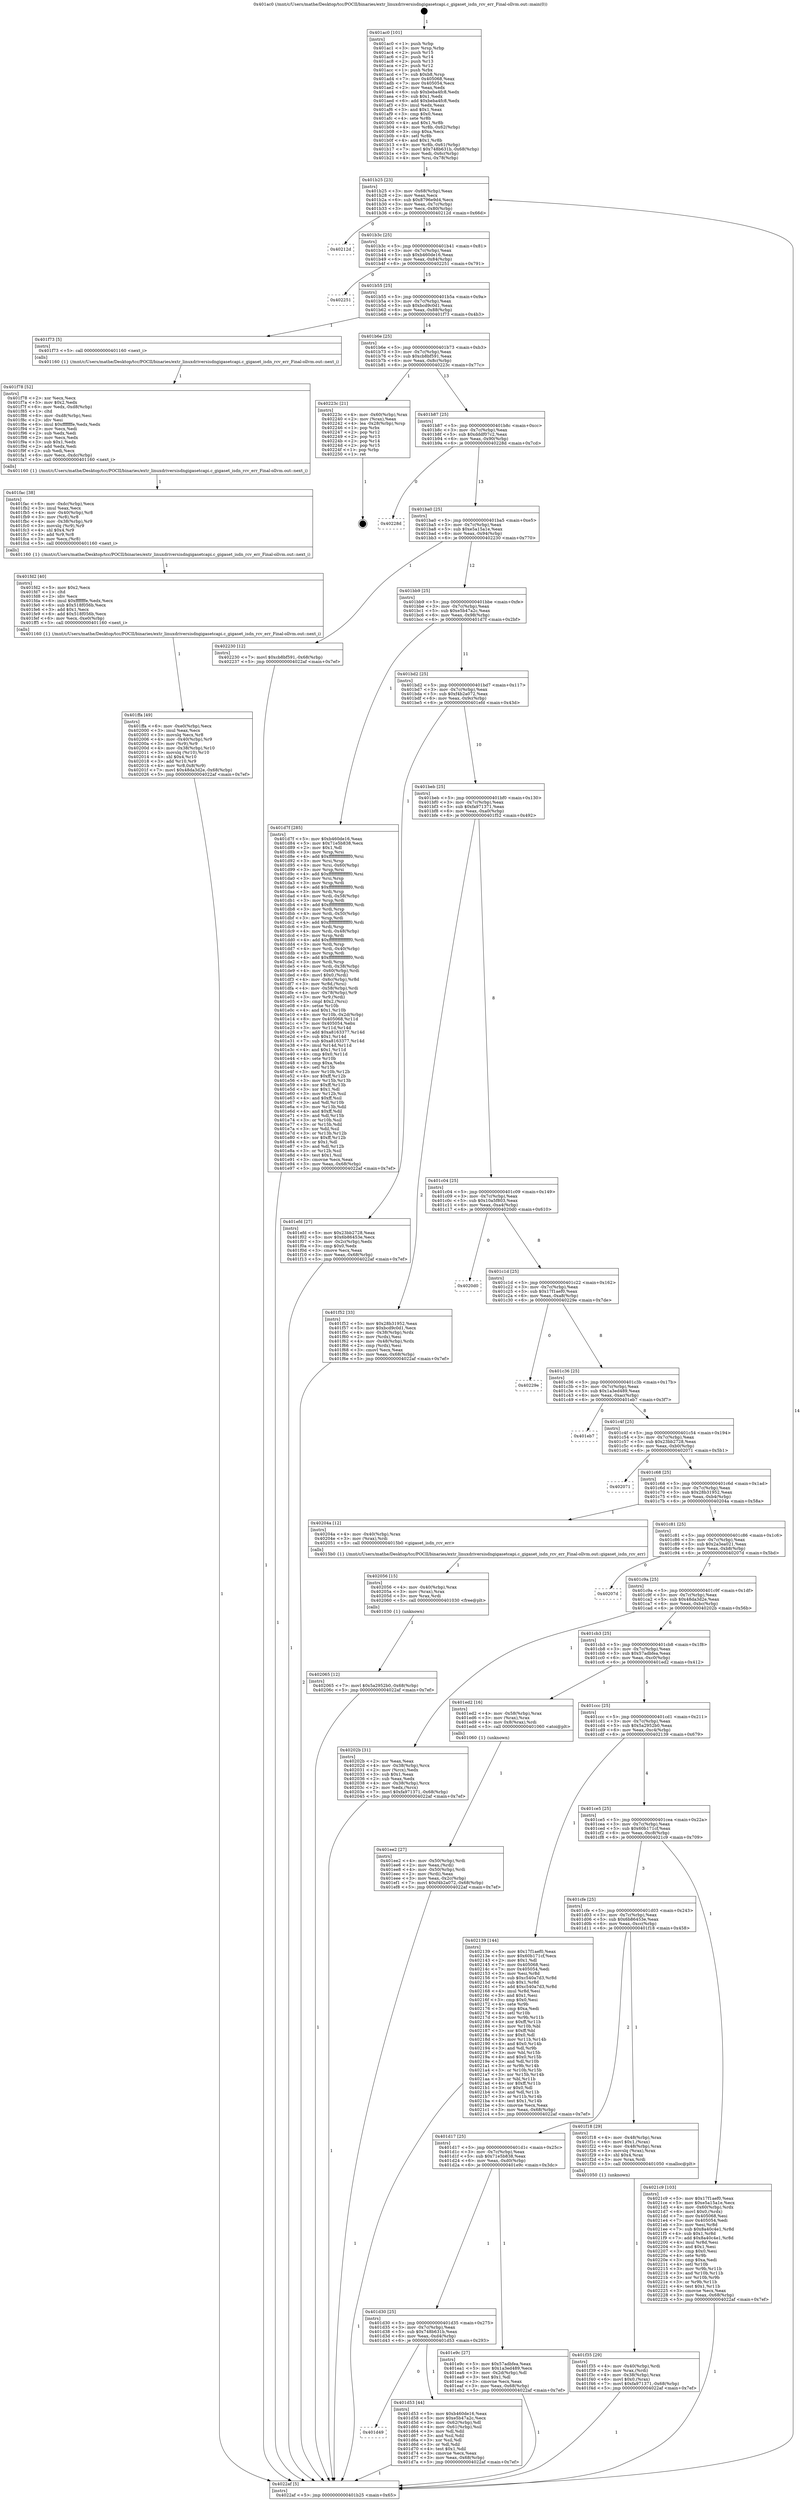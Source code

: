 digraph "0x401ac0" {
  label = "0x401ac0 (/mnt/c/Users/mathe/Desktop/tcc/POCII/binaries/extr_linuxdriversisdngigasetcapi.c_gigaset_isdn_rcv_err_Final-ollvm.out::main(0))"
  labelloc = "t"
  node[shape=record]

  Entry [label="",width=0.3,height=0.3,shape=circle,fillcolor=black,style=filled]
  "0x401b25" [label="{
     0x401b25 [23]\l
     | [instrs]\l
     &nbsp;&nbsp;0x401b25 \<+3\>: mov -0x68(%rbp),%eax\l
     &nbsp;&nbsp;0x401b28 \<+2\>: mov %eax,%ecx\l
     &nbsp;&nbsp;0x401b2a \<+6\>: sub $0x8796e9d4,%ecx\l
     &nbsp;&nbsp;0x401b30 \<+3\>: mov %eax,-0x7c(%rbp)\l
     &nbsp;&nbsp;0x401b33 \<+3\>: mov %ecx,-0x80(%rbp)\l
     &nbsp;&nbsp;0x401b36 \<+6\>: je 000000000040212d \<main+0x66d\>\l
  }"]
  "0x40212d" [label="{
     0x40212d\l
  }", style=dashed]
  "0x401b3c" [label="{
     0x401b3c [25]\l
     | [instrs]\l
     &nbsp;&nbsp;0x401b3c \<+5\>: jmp 0000000000401b41 \<main+0x81\>\l
     &nbsp;&nbsp;0x401b41 \<+3\>: mov -0x7c(%rbp),%eax\l
     &nbsp;&nbsp;0x401b44 \<+5\>: sub $0xb460de16,%eax\l
     &nbsp;&nbsp;0x401b49 \<+6\>: mov %eax,-0x84(%rbp)\l
     &nbsp;&nbsp;0x401b4f \<+6\>: je 0000000000402251 \<main+0x791\>\l
  }"]
  Exit [label="",width=0.3,height=0.3,shape=circle,fillcolor=black,style=filled,peripheries=2]
  "0x402251" [label="{
     0x402251\l
  }", style=dashed]
  "0x401b55" [label="{
     0x401b55 [25]\l
     | [instrs]\l
     &nbsp;&nbsp;0x401b55 \<+5\>: jmp 0000000000401b5a \<main+0x9a\>\l
     &nbsp;&nbsp;0x401b5a \<+3\>: mov -0x7c(%rbp),%eax\l
     &nbsp;&nbsp;0x401b5d \<+5\>: sub $0xbcd9c0d1,%eax\l
     &nbsp;&nbsp;0x401b62 \<+6\>: mov %eax,-0x88(%rbp)\l
     &nbsp;&nbsp;0x401b68 \<+6\>: je 0000000000401f73 \<main+0x4b3\>\l
  }"]
  "0x402065" [label="{
     0x402065 [12]\l
     | [instrs]\l
     &nbsp;&nbsp;0x402065 \<+7\>: movl $0x5a2952b0,-0x68(%rbp)\l
     &nbsp;&nbsp;0x40206c \<+5\>: jmp 00000000004022af \<main+0x7ef\>\l
  }"]
  "0x401f73" [label="{
     0x401f73 [5]\l
     | [instrs]\l
     &nbsp;&nbsp;0x401f73 \<+5\>: call 0000000000401160 \<next_i\>\l
     | [calls]\l
     &nbsp;&nbsp;0x401160 \{1\} (/mnt/c/Users/mathe/Desktop/tcc/POCII/binaries/extr_linuxdriversisdngigasetcapi.c_gigaset_isdn_rcv_err_Final-ollvm.out::next_i)\l
  }"]
  "0x401b6e" [label="{
     0x401b6e [25]\l
     | [instrs]\l
     &nbsp;&nbsp;0x401b6e \<+5\>: jmp 0000000000401b73 \<main+0xb3\>\l
     &nbsp;&nbsp;0x401b73 \<+3\>: mov -0x7c(%rbp),%eax\l
     &nbsp;&nbsp;0x401b76 \<+5\>: sub $0xcb8bf591,%eax\l
     &nbsp;&nbsp;0x401b7b \<+6\>: mov %eax,-0x8c(%rbp)\l
     &nbsp;&nbsp;0x401b81 \<+6\>: je 000000000040223c \<main+0x77c\>\l
  }"]
  "0x402056" [label="{
     0x402056 [15]\l
     | [instrs]\l
     &nbsp;&nbsp;0x402056 \<+4\>: mov -0x40(%rbp),%rax\l
     &nbsp;&nbsp;0x40205a \<+3\>: mov (%rax),%rax\l
     &nbsp;&nbsp;0x40205d \<+3\>: mov %rax,%rdi\l
     &nbsp;&nbsp;0x402060 \<+5\>: call 0000000000401030 \<free@plt\>\l
     | [calls]\l
     &nbsp;&nbsp;0x401030 \{1\} (unknown)\l
  }"]
  "0x40223c" [label="{
     0x40223c [21]\l
     | [instrs]\l
     &nbsp;&nbsp;0x40223c \<+4\>: mov -0x60(%rbp),%rax\l
     &nbsp;&nbsp;0x402240 \<+2\>: mov (%rax),%eax\l
     &nbsp;&nbsp;0x402242 \<+4\>: lea -0x28(%rbp),%rsp\l
     &nbsp;&nbsp;0x402246 \<+1\>: pop %rbx\l
     &nbsp;&nbsp;0x402247 \<+2\>: pop %r12\l
     &nbsp;&nbsp;0x402249 \<+2\>: pop %r13\l
     &nbsp;&nbsp;0x40224b \<+2\>: pop %r14\l
     &nbsp;&nbsp;0x40224d \<+2\>: pop %r15\l
     &nbsp;&nbsp;0x40224f \<+1\>: pop %rbp\l
     &nbsp;&nbsp;0x402250 \<+1\>: ret\l
  }"]
  "0x401b87" [label="{
     0x401b87 [25]\l
     | [instrs]\l
     &nbsp;&nbsp;0x401b87 \<+5\>: jmp 0000000000401b8c \<main+0xcc\>\l
     &nbsp;&nbsp;0x401b8c \<+3\>: mov -0x7c(%rbp),%eax\l
     &nbsp;&nbsp;0x401b8f \<+5\>: sub $0xdddf07c2,%eax\l
     &nbsp;&nbsp;0x401b94 \<+6\>: mov %eax,-0x90(%rbp)\l
     &nbsp;&nbsp;0x401b9a \<+6\>: je 000000000040228d \<main+0x7cd\>\l
  }"]
  "0x401ffa" [label="{
     0x401ffa [49]\l
     | [instrs]\l
     &nbsp;&nbsp;0x401ffa \<+6\>: mov -0xe0(%rbp),%ecx\l
     &nbsp;&nbsp;0x402000 \<+3\>: imul %eax,%ecx\l
     &nbsp;&nbsp;0x402003 \<+3\>: movslq %ecx,%r8\l
     &nbsp;&nbsp;0x402006 \<+4\>: mov -0x40(%rbp),%r9\l
     &nbsp;&nbsp;0x40200a \<+3\>: mov (%r9),%r9\l
     &nbsp;&nbsp;0x40200d \<+4\>: mov -0x38(%rbp),%r10\l
     &nbsp;&nbsp;0x402011 \<+3\>: movslq (%r10),%r10\l
     &nbsp;&nbsp;0x402014 \<+4\>: shl $0x4,%r10\l
     &nbsp;&nbsp;0x402018 \<+3\>: add %r10,%r9\l
     &nbsp;&nbsp;0x40201b \<+4\>: mov %r8,0x8(%r9)\l
     &nbsp;&nbsp;0x40201f \<+7\>: movl $0x48da3d2e,-0x68(%rbp)\l
     &nbsp;&nbsp;0x402026 \<+5\>: jmp 00000000004022af \<main+0x7ef\>\l
  }"]
  "0x40228d" [label="{
     0x40228d\l
  }", style=dashed]
  "0x401ba0" [label="{
     0x401ba0 [25]\l
     | [instrs]\l
     &nbsp;&nbsp;0x401ba0 \<+5\>: jmp 0000000000401ba5 \<main+0xe5\>\l
     &nbsp;&nbsp;0x401ba5 \<+3\>: mov -0x7c(%rbp),%eax\l
     &nbsp;&nbsp;0x401ba8 \<+5\>: sub $0xe5a15a1e,%eax\l
     &nbsp;&nbsp;0x401bad \<+6\>: mov %eax,-0x94(%rbp)\l
     &nbsp;&nbsp;0x401bb3 \<+6\>: je 0000000000402230 \<main+0x770\>\l
  }"]
  "0x401fd2" [label="{
     0x401fd2 [40]\l
     | [instrs]\l
     &nbsp;&nbsp;0x401fd2 \<+5\>: mov $0x2,%ecx\l
     &nbsp;&nbsp;0x401fd7 \<+1\>: cltd\l
     &nbsp;&nbsp;0x401fd8 \<+2\>: idiv %ecx\l
     &nbsp;&nbsp;0x401fda \<+6\>: imul $0xfffffffe,%edx,%ecx\l
     &nbsp;&nbsp;0x401fe0 \<+6\>: sub $0x518f056b,%ecx\l
     &nbsp;&nbsp;0x401fe6 \<+3\>: add $0x1,%ecx\l
     &nbsp;&nbsp;0x401fe9 \<+6\>: add $0x518f056b,%ecx\l
     &nbsp;&nbsp;0x401fef \<+6\>: mov %ecx,-0xe0(%rbp)\l
     &nbsp;&nbsp;0x401ff5 \<+5\>: call 0000000000401160 \<next_i\>\l
     | [calls]\l
     &nbsp;&nbsp;0x401160 \{1\} (/mnt/c/Users/mathe/Desktop/tcc/POCII/binaries/extr_linuxdriversisdngigasetcapi.c_gigaset_isdn_rcv_err_Final-ollvm.out::next_i)\l
  }"]
  "0x402230" [label="{
     0x402230 [12]\l
     | [instrs]\l
     &nbsp;&nbsp;0x402230 \<+7\>: movl $0xcb8bf591,-0x68(%rbp)\l
     &nbsp;&nbsp;0x402237 \<+5\>: jmp 00000000004022af \<main+0x7ef\>\l
  }"]
  "0x401bb9" [label="{
     0x401bb9 [25]\l
     | [instrs]\l
     &nbsp;&nbsp;0x401bb9 \<+5\>: jmp 0000000000401bbe \<main+0xfe\>\l
     &nbsp;&nbsp;0x401bbe \<+3\>: mov -0x7c(%rbp),%eax\l
     &nbsp;&nbsp;0x401bc1 \<+5\>: sub $0xe5b47a2c,%eax\l
     &nbsp;&nbsp;0x401bc6 \<+6\>: mov %eax,-0x98(%rbp)\l
     &nbsp;&nbsp;0x401bcc \<+6\>: je 0000000000401d7f \<main+0x2bf\>\l
  }"]
  "0x401fac" [label="{
     0x401fac [38]\l
     | [instrs]\l
     &nbsp;&nbsp;0x401fac \<+6\>: mov -0xdc(%rbp),%ecx\l
     &nbsp;&nbsp;0x401fb2 \<+3\>: imul %eax,%ecx\l
     &nbsp;&nbsp;0x401fb5 \<+4\>: mov -0x40(%rbp),%r8\l
     &nbsp;&nbsp;0x401fb9 \<+3\>: mov (%r8),%r8\l
     &nbsp;&nbsp;0x401fbc \<+4\>: mov -0x38(%rbp),%r9\l
     &nbsp;&nbsp;0x401fc0 \<+3\>: movslq (%r9),%r9\l
     &nbsp;&nbsp;0x401fc3 \<+4\>: shl $0x4,%r9\l
     &nbsp;&nbsp;0x401fc7 \<+3\>: add %r9,%r8\l
     &nbsp;&nbsp;0x401fca \<+3\>: mov %ecx,(%r8)\l
     &nbsp;&nbsp;0x401fcd \<+5\>: call 0000000000401160 \<next_i\>\l
     | [calls]\l
     &nbsp;&nbsp;0x401160 \{1\} (/mnt/c/Users/mathe/Desktop/tcc/POCII/binaries/extr_linuxdriversisdngigasetcapi.c_gigaset_isdn_rcv_err_Final-ollvm.out::next_i)\l
  }"]
  "0x401d7f" [label="{
     0x401d7f [285]\l
     | [instrs]\l
     &nbsp;&nbsp;0x401d7f \<+5\>: mov $0xb460de16,%eax\l
     &nbsp;&nbsp;0x401d84 \<+5\>: mov $0x71e5b838,%ecx\l
     &nbsp;&nbsp;0x401d89 \<+2\>: mov $0x1,%dl\l
     &nbsp;&nbsp;0x401d8b \<+3\>: mov %rsp,%rsi\l
     &nbsp;&nbsp;0x401d8e \<+4\>: add $0xfffffffffffffff0,%rsi\l
     &nbsp;&nbsp;0x401d92 \<+3\>: mov %rsi,%rsp\l
     &nbsp;&nbsp;0x401d95 \<+4\>: mov %rsi,-0x60(%rbp)\l
     &nbsp;&nbsp;0x401d99 \<+3\>: mov %rsp,%rsi\l
     &nbsp;&nbsp;0x401d9c \<+4\>: add $0xfffffffffffffff0,%rsi\l
     &nbsp;&nbsp;0x401da0 \<+3\>: mov %rsi,%rsp\l
     &nbsp;&nbsp;0x401da3 \<+3\>: mov %rsp,%rdi\l
     &nbsp;&nbsp;0x401da6 \<+4\>: add $0xfffffffffffffff0,%rdi\l
     &nbsp;&nbsp;0x401daa \<+3\>: mov %rdi,%rsp\l
     &nbsp;&nbsp;0x401dad \<+4\>: mov %rdi,-0x58(%rbp)\l
     &nbsp;&nbsp;0x401db1 \<+3\>: mov %rsp,%rdi\l
     &nbsp;&nbsp;0x401db4 \<+4\>: add $0xfffffffffffffff0,%rdi\l
     &nbsp;&nbsp;0x401db8 \<+3\>: mov %rdi,%rsp\l
     &nbsp;&nbsp;0x401dbb \<+4\>: mov %rdi,-0x50(%rbp)\l
     &nbsp;&nbsp;0x401dbf \<+3\>: mov %rsp,%rdi\l
     &nbsp;&nbsp;0x401dc2 \<+4\>: add $0xfffffffffffffff0,%rdi\l
     &nbsp;&nbsp;0x401dc6 \<+3\>: mov %rdi,%rsp\l
     &nbsp;&nbsp;0x401dc9 \<+4\>: mov %rdi,-0x48(%rbp)\l
     &nbsp;&nbsp;0x401dcd \<+3\>: mov %rsp,%rdi\l
     &nbsp;&nbsp;0x401dd0 \<+4\>: add $0xfffffffffffffff0,%rdi\l
     &nbsp;&nbsp;0x401dd4 \<+3\>: mov %rdi,%rsp\l
     &nbsp;&nbsp;0x401dd7 \<+4\>: mov %rdi,-0x40(%rbp)\l
     &nbsp;&nbsp;0x401ddb \<+3\>: mov %rsp,%rdi\l
     &nbsp;&nbsp;0x401dde \<+4\>: add $0xfffffffffffffff0,%rdi\l
     &nbsp;&nbsp;0x401de2 \<+3\>: mov %rdi,%rsp\l
     &nbsp;&nbsp;0x401de5 \<+4\>: mov %rdi,-0x38(%rbp)\l
     &nbsp;&nbsp;0x401de9 \<+4\>: mov -0x60(%rbp),%rdi\l
     &nbsp;&nbsp;0x401ded \<+6\>: movl $0x0,(%rdi)\l
     &nbsp;&nbsp;0x401df3 \<+4\>: mov -0x6c(%rbp),%r8d\l
     &nbsp;&nbsp;0x401df7 \<+3\>: mov %r8d,(%rsi)\l
     &nbsp;&nbsp;0x401dfa \<+4\>: mov -0x58(%rbp),%rdi\l
     &nbsp;&nbsp;0x401dfe \<+4\>: mov -0x78(%rbp),%r9\l
     &nbsp;&nbsp;0x401e02 \<+3\>: mov %r9,(%rdi)\l
     &nbsp;&nbsp;0x401e05 \<+3\>: cmpl $0x2,(%rsi)\l
     &nbsp;&nbsp;0x401e08 \<+4\>: setne %r10b\l
     &nbsp;&nbsp;0x401e0c \<+4\>: and $0x1,%r10b\l
     &nbsp;&nbsp;0x401e10 \<+4\>: mov %r10b,-0x2d(%rbp)\l
     &nbsp;&nbsp;0x401e14 \<+8\>: mov 0x405068,%r11d\l
     &nbsp;&nbsp;0x401e1c \<+7\>: mov 0x405054,%ebx\l
     &nbsp;&nbsp;0x401e23 \<+3\>: mov %r11d,%r14d\l
     &nbsp;&nbsp;0x401e26 \<+7\>: add $0xa8163377,%r14d\l
     &nbsp;&nbsp;0x401e2d \<+4\>: sub $0x1,%r14d\l
     &nbsp;&nbsp;0x401e31 \<+7\>: sub $0xa8163377,%r14d\l
     &nbsp;&nbsp;0x401e38 \<+4\>: imul %r14d,%r11d\l
     &nbsp;&nbsp;0x401e3c \<+4\>: and $0x1,%r11d\l
     &nbsp;&nbsp;0x401e40 \<+4\>: cmp $0x0,%r11d\l
     &nbsp;&nbsp;0x401e44 \<+4\>: sete %r10b\l
     &nbsp;&nbsp;0x401e48 \<+3\>: cmp $0xa,%ebx\l
     &nbsp;&nbsp;0x401e4b \<+4\>: setl %r15b\l
     &nbsp;&nbsp;0x401e4f \<+3\>: mov %r10b,%r12b\l
     &nbsp;&nbsp;0x401e52 \<+4\>: xor $0xff,%r12b\l
     &nbsp;&nbsp;0x401e56 \<+3\>: mov %r15b,%r13b\l
     &nbsp;&nbsp;0x401e59 \<+4\>: xor $0xff,%r13b\l
     &nbsp;&nbsp;0x401e5d \<+3\>: xor $0x1,%dl\l
     &nbsp;&nbsp;0x401e60 \<+3\>: mov %r12b,%sil\l
     &nbsp;&nbsp;0x401e63 \<+4\>: and $0xff,%sil\l
     &nbsp;&nbsp;0x401e67 \<+3\>: and %dl,%r10b\l
     &nbsp;&nbsp;0x401e6a \<+3\>: mov %r13b,%dil\l
     &nbsp;&nbsp;0x401e6d \<+4\>: and $0xff,%dil\l
     &nbsp;&nbsp;0x401e71 \<+3\>: and %dl,%r15b\l
     &nbsp;&nbsp;0x401e74 \<+3\>: or %r10b,%sil\l
     &nbsp;&nbsp;0x401e77 \<+3\>: or %r15b,%dil\l
     &nbsp;&nbsp;0x401e7a \<+3\>: xor %dil,%sil\l
     &nbsp;&nbsp;0x401e7d \<+3\>: or %r13b,%r12b\l
     &nbsp;&nbsp;0x401e80 \<+4\>: xor $0xff,%r12b\l
     &nbsp;&nbsp;0x401e84 \<+3\>: or $0x1,%dl\l
     &nbsp;&nbsp;0x401e87 \<+3\>: and %dl,%r12b\l
     &nbsp;&nbsp;0x401e8a \<+3\>: or %r12b,%sil\l
     &nbsp;&nbsp;0x401e8d \<+4\>: test $0x1,%sil\l
     &nbsp;&nbsp;0x401e91 \<+3\>: cmovne %ecx,%eax\l
     &nbsp;&nbsp;0x401e94 \<+3\>: mov %eax,-0x68(%rbp)\l
     &nbsp;&nbsp;0x401e97 \<+5\>: jmp 00000000004022af \<main+0x7ef\>\l
  }"]
  "0x401bd2" [label="{
     0x401bd2 [25]\l
     | [instrs]\l
     &nbsp;&nbsp;0x401bd2 \<+5\>: jmp 0000000000401bd7 \<main+0x117\>\l
     &nbsp;&nbsp;0x401bd7 \<+3\>: mov -0x7c(%rbp),%eax\l
     &nbsp;&nbsp;0x401bda \<+5\>: sub $0xf4b2a072,%eax\l
     &nbsp;&nbsp;0x401bdf \<+6\>: mov %eax,-0x9c(%rbp)\l
     &nbsp;&nbsp;0x401be5 \<+6\>: je 0000000000401efd \<main+0x43d\>\l
  }"]
  "0x401f78" [label="{
     0x401f78 [52]\l
     | [instrs]\l
     &nbsp;&nbsp;0x401f78 \<+2\>: xor %ecx,%ecx\l
     &nbsp;&nbsp;0x401f7a \<+5\>: mov $0x2,%edx\l
     &nbsp;&nbsp;0x401f7f \<+6\>: mov %edx,-0xd8(%rbp)\l
     &nbsp;&nbsp;0x401f85 \<+1\>: cltd\l
     &nbsp;&nbsp;0x401f86 \<+6\>: mov -0xd8(%rbp),%esi\l
     &nbsp;&nbsp;0x401f8c \<+2\>: idiv %esi\l
     &nbsp;&nbsp;0x401f8e \<+6\>: imul $0xfffffffe,%edx,%edx\l
     &nbsp;&nbsp;0x401f94 \<+2\>: mov %ecx,%edi\l
     &nbsp;&nbsp;0x401f96 \<+2\>: sub %edx,%edi\l
     &nbsp;&nbsp;0x401f98 \<+2\>: mov %ecx,%edx\l
     &nbsp;&nbsp;0x401f9a \<+3\>: sub $0x1,%edx\l
     &nbsp;&nbsp;0x401f9d \<+2\>: add %edx,%edi\l
     &nbsp;&nbsp;0x401f9f \<+2\>: sub %edi,%ecx\l
     &nbsp;&nbsp;0x401fa1 \<+6\>: mov %ecx,-0xdc(%rbp)\l
     &nbsp;&nbsp;0x401fa7 \<+5\>: call 0000000000401160 \<next_i\>\l
     | [calls]\l
     &nbsp;&nbsp;0x401160 \{1\} (/mnt/c/Users/mathe/Desktop/tcc/POCII/binaries/extr_linuxdriversisdngigasetcapi.c_gigaset_isdn_rcv_err_Final-ollvm.out::next_i)\l
  }"]
  "0x401efd" [label="{
     0x401efd [27]\l
     | [instrs]\l
     &nbsp;&nbsp;0x401efd \<+5\>: mov $0x23bb2728,%eax\l
     &nbsp;&nbsp;0x401f02 \<+5\>: mov $0x6b86453e,%ecx\l
     &nbsp;&nbsp;0x401f07 \<+3\>: mov -0x2c(%rbp),%edx\l
     &nbsp;&nbsp;0x401f0a \<+3\>: cmp $0x0,%edx\l
     &nbsp;&nbsp;0x401f0d \<+3\>: cmove %ecx,%eax\l
     &nbsp;&nbsp;0x401f10 \<+3\>: mov %eax,-0x68(%rbp)\l
     &nbsp;&nbsp;0x401f13 \<+5\>: jmp 00000000004022af \<main+0x7ef\>\l
  }"]
  "0x401beb" [label="{
     0x401beb [25]\l
     | [instrs]\l
     &nbsp;&nbsp;0x401beb \<+5\>: jmp 0000000000401bf0 \<main+0x130\>\l
     &nbsp;&nbsp;0x401bf0 \<+3\>: mov -0x7c(%rbp),%eax\l
     &nbsp;&nbsp;0x401bf3 \<+5\>: sub $0xfa971371,%eax\l
     &nbsp;&nbsp;0x401bf8 \<+6\>: mov %eax,-0xa0(%rbp)\l
     &nbsp;&nbsp;0x401bfe \<+6\>: je 0000000000401f52 \<main+0x492\>\l
  }"]
  "0x401f35" [label="{
     0x401f35 [29]\l
     | [instrs]\l
     &nbsp;&nbsp;0x401f35 \<+4\>: mov -0x40(%rbp),%rdi\l
     &nbsp;&nbsp;0x401f39 \<+3\>: mov %rax,(%rdi)\l
     &nbsp;&nbsp;0x401f3c \<+4\>: mov -0x38(%rbp),%rax\l
     &nbsp;&nbsp;0x401f40 \<+6\>: movl $0x0,(%rax)\l
     &nbsp;&nbsp;0x401f46 \<+7\>: movl $0xfa971371,-0x68(%rbp)\l
     &nbsp;&nbsp;0x401f4d \<+5\>: jmp 00000000004022af \<main+0x7ef\>\l
  }"]
  "0x401f52" [label="{
     0x401f52 [33]\l
     | [instrs]\l
     &nbsp;&nbsp;0x401f52 \<+5\>: mov $0x28b31952,%eax\l
     &nbsp;&nbsp;0x401f57 \<+5\>: mov $0xbcd9c0d1,%ecx\l
     &nbsp;&nbsp;0x401f5c \<+4\>: mov -0x38(%rbp),%rdx\l
     &nbsp;&nbsp;0x401f60 \<+2\>: mov (%rdx),%esi\l
     &nbsp;&nbsp;0x401f62 \<+4\>: mov -0x48(%rbp),%rdx\l
     &nbsp;&nbsp;0x401f66 \<+2\>: cmp (%rdx),%esi\l
     &nbsp;&nbsp;0x401f68 \<+3\>: cmovl %ecx,%eax\l
     &nbsp;&nbsp;0x401f6b \<+3\>: mov %eax,-0x68(%rbp)\l
     &nbsp;&nbsp;0x401f6e \<+5\>: jmp 00000000004022af \<main+0x7ef\>\l
  }"]
  "0x401c04" [label="{
     0x401c04 [25]\l
     | [instrs]\l
     &nbsp;&nbsp;0x401c04 \<+5\>: jmp 0000000000401c09 \<main+0x149\>\l
     &nbsp;&nbsp;0x401c09 \<+3\>: mov -0x7c(%rbp),%eax\l
     &nbsp;&nbsp;0x401c0c \<+5\>: sub $0x10a5f803,%eax\l
     &nbsp;&nbsp;0x401c11 \<+6\>: mov %eax,-0xa4(%rbp)\l
     &nbsp;&nbsp;0x401c17 \<+6\>: je 00000000004020d0 \<main+0x610\>\l
  }"]
  "0x401ee2" [label="{
     0x401ee2 [27]\l
     | [instrs]\l
     &nbsp;&nbsp;0x401ee2 \<+4\>: mov -0x50(%rbp),%rdi\l
     &nbsp;&nbsp;0x401ee6 \<+2\>: mov %eax,(%rdi)\l
     &nbsp;&nbsp;0x401ee8 \<+4\>: mov -0x50(%rbp),%rdi\l
     &nbsp;&nbsp;0x401eec \<+2\>: mov (%rdi),%eax\l
     &nbsp;&nbsp;0x401eee \<+3\>: mov %eax,-0x2c(%rbp)\l
     &nbsp;&nbsp;0x401ef1 \<+7\>: movl $0xf4b2a072,-0x68(%rbp)\l
     &nbsp;&nbsp;0x401ef8 \<+5\>: jmp 00000000004022af \<main+0x7ef\>\l
  }"]
  "0x4020d0" [label="{
     0x4020d0\l
  }", style=dashed]
  "0x401c1d" [label="{
     0x401c1d [25]\l
     | [instrs]\l
     &nbsp;&nbsp;0x401c1d \<+5\>: jmp 0000000000401c22 \<main+0x162\>\l
     &nbsp;&nbsp;0x401c22 \<+3\>: mov -0x7c(%rbp),%eax\l
     &nbsp;&nbsp;0x401c25 \<+5\>: sub $0x17f1aef0,%eax\l
     &nbsp;&nbsp;0x401c2a \<+6\>: mov %eax,-0xa8(%rbp)\l
     &nbsp;&nbsp;0x401c30 \<+6\>: je 000000000040229e \<main+0x7de\>\l
  }"]
  "0x401ac0" [label="{
     0x401ac0 [101]\l
     | [instrs]\l
     &nbsp;&nbsp;0x401ac0 \<+1\>: push %rbp\l
     &nbsp;&nbsp;0x401ac1 \<+3\>: mov %rsp,%rbp\l
     &nbsp;&nbsp;0x401ac4 \<+2\>: push %r15\l
     &nbsp;&nbsp;0x401ac6 \<+2\>: push %r14\l
     &nbsp;&nbsp;0x401ac8 \<+2\>: push %r13\l
     &nbsp;&nbsp;0x401aca \<+2\>: push %r12\l
     &nbsp;&nbsp;0x401acc \<+1\>: push %rbx\l
     &nbsp;&nbsp;0x401acd \<+7\>: sub $0xb8,%rsp\l
     &nbsp;&nbsp;0x401ad4 \<+7\>: mov 0x405068,%eax\l
     &nbsp;&nbsp;0x401adb \<+7\>: mov 0x405054,%ecx\l
     &nbsp;&nbsp;0x401ae2 \<+2\>: mov %eax,%edx\l
     &nbsp;&nbsp;0x401ae4 \<+6\>: sub $0xbeba4fc8,%edx\l
     &nbsp;&nbsp;0x401aea \<+3\>: sub $0x1,%edx\l
     &nbsp;&nbsp;0x401aed \<+6\>: add $0xbeba4fc8,%edx\l
     &nbsp;&nbsp;0x401af3 \<+3\>: imul %edx,%eax\l
     &nbsp;&nbsp;0x401af6 \<+3\>: and $0x1,%eax\l
     &nbsp;&nbsp;0x401af9 \<+3\>: cmp $0x0,%eax\l
     &nbsp;&nbsp;0x401afc \<+4\>: sete %r8b\l
     &nbsp;&nbsp;0x401b00 \<+4\>: and $0x1,%r8b\l
     &nbsp;&nbsp;0x401b04 \<+4\>: mov %r8b,-0x62(%rbp)\l
     &nbsp;&nbsp;0x401b08 \<+3\>: cmp $0xa,%ecx\l
     &nbsp;&nbsp;0x401b0b \<+4\>: setl %r8b\l
     &nbsp;&nbsp;0x401b0f \<+4\>: and $0x1,%r8b\l
     &nbsp;&nbsp;0x401b13 \<+4\>: mov %r8b,-0x61(%rbp)\l
     &nbsp;&nbsp;0x401b17 \<+7\>: movl $0x748b631b,-0x68(%rbp)\l
     &nbsp;&nbsp;0x401b1e \<+3\>: mov %edi,-0x6c(%rbp)\l
     &nbsp;&nbsp;0x401b21 \<+4\>: mov %rsi,-0x78(%rbp)\l
  }"]
  "0x40229e" [label="{
     0x40229e\l
  }", style=dashed]
  "0x401c36" [label="{
     0x401c36 [25]\l
     | [instrs]\l
     &nbsp;&nbsp;0x401c36 \<+5\>: jmp 0000000000401c3b \<main+0x17b\>\l
     &nbsp;&nbsp;0x401c3b \<+3\>: mov -0x7c(%rbp),%eax\l
     &nbsp;&nbsp;0x401c3e \<+5\>: sub $0x1a3ed489,%eax\l
     &nbsp;&nbsp;0x401c43 \<+6\>: mov %eax,-0xac(%rbp)\l
     &nbsp;&nbsp;0x401c49 \<+6\>: je 0000000000401eb7 \<main+0x3f7\>\l
  }"]
  "0x4022af" [label="{
     0x4022af [5]\l
     | [instrs]\l
     &nbsp;&nbsp;0x4022af \<+5\>: jmp 0000000000401b25 \<main+0x65\>\l
  }"]
  "0x401eb7" [label="{
     0x401eb7\l
  }", style=dashed]
  "0x401c4f" [label="{
     0x401c4f [25]\l
     | [instrs]\l
     &nbsp;&nbsp;0x401c4f \<+5\>: jmp 0000000000401c54 \<main+0x194\>\l
     &nbsp;&nbsp;0x401c54 \<+3\>: mov -0x7c(%rbp),%eax\l
     &nbsp;&nbsp;0x401c57 \<+5\>: sub $0x23bb2728,%eax\l
     &nbsp;&nbsp;0x401c5c \<+6\>: mov %eax,-0xb0(%rbp)\l
     &nbsp;&nbsp;0x401c62 \<+6\>: je 0000000000402071 \<main+0x5b1\>\l
  }"]
  "0x401d49" [label="{
     0x401d49\l
  }", style=dashed]
  "0x402071" [label="{
     0x402071\l
  }", style=dashed]
  "0x401c68" [label="{
     0x401c68 [25]\l
     | [instrs]\l
     &nbsp;&nbsp;0x401c68 \<+5\>: jmp 0000000000401c6d \<main+0x1ad\>\l
     &nbsp;&nbsp;0x401c6d \<+3\>: mov -0x7c(%rbp),%eax\l
     &nbsp;&nbsp;0x401c70 \<+5\>: sub $0x28b31952,%eax\l
     &nbsp;&nbsp;0x401c75 \<+6\>: mov %eax,-0xb4(%rbp)\l
     &nbsp;&nbsp;0x401c7b \<+6\>: je 000000000040204a \<main+0x58a\>\l
  }"]
  "0x401d53" [label="{
     0x401d53 [44]\l
     | [instrs]\l
     &nbsp;&nbsp;0x401d53 \<+5\>: mov $0xb460de16,%eax\l
     &nbsp;&nbsp;0x401d58 \<+5\>: mov $0xe5b47a2c,%ecx\l
     &nbsp;&nbsp;0x401d5d \<+3\>: mov -0x62(%rbp),%dl\l
     &nbsp;&nbsp;0x401d60 \<+4\>: mov -0x61(%rbp),%sil\l
     &nbsp;&nbsp;0x401d64 \<+3\>: mov %dl,%dil\l
     &nbsp;&nbsp;0x401d67 \<+3\>: and %sil,%dil\l
     &nbsp;&nbsp;0x401d6a \<+3\>: xor %sil,%dl\l
     &nbsp;&nbsp;0x401d6d \<+3\>: or %dl,%dil\l
     &nbsp;&nbsp;0x401d70 \<+4\>: test $0x1,%dil\l
     &nbsp;&nbsp;0x401d74 \<+3\>: cmovne %ecx,%eax\l
     &nbsp;&nbsp;0x401d77 \<+3\>: mov %eax,-0x68(%rbp)\l
     &nbsp;&nbsp;0x401d7a \<+5\>: jmp 00000000004022af \<main+0x7ef\>\l
  }"]
  "0x40204a" [label="{
     0x40204a [12]\l
     | [instrs]\l
     &nbsp;&nbsp;0x40204a \<+4\>: mov -0x40(%rbp),%rax\l
     &nbsp;&nbsp;0x40204e \<+3\>: mov (%rax),%rdi\l
     &nbsp;&nbsp;0x402051 \<+5\>: call 00000000004015b0 \<gigaset_isdn_rcv_err\>\l
     | [calls]\l
     &nbsp;&nbsp;0x4015b0 \{1\} (/mnt/c/Users/mathe/Desktop/tcc/POCII/binaries/extr_linuxdriversisdngigasetcapi.c_gigaset_isdn_rcv_err_Final-ollvm.out::gigaset_isdn_rcv_err)\l
  }"]
  "0x401c81" [label="{
     0x401c81 [25]\l
     | [instrs]\l
     &nbsp;&nbsp;0x401c81 \<+5\>: jmp 0000000000401c86 \<main+0x1c6\>\l
     &nbsp;&nbsp;0x401c86 \<+3\>: mov -0x7c(%rbp),%eax\l
     &nbsp;&nbsp;0x401c89 \<+5\>: sub $0x2a3ea021,%eax\l
     &nbsp;&nbsp;0x401c8e \<+6\>: mov %eax,-0xb8(%rbp)\l
     &nbsp;&nbsp;0x401c94 \<+6\>: je 000000000040207d \<main+0x5bd\>\l
  }"]
  "0x401d30" [label="{
     0x401d30 [25]\l
     | [instrs]\l
     &nbsp;&nbsp;0x401d30 \<+5\>: jmp 0000000000401d35 \<main+0x275\>\l
     &nbsp;&nbsp;0x401d35 \<+3\>: mov -0x7c(%rbp),%eax\l
     &nbsp;&nbsp;0x401d38 \<+5\>: sub $0x748b631b,%eax\l
     &nbsp;&nbsp;0x401d3d \<+6\>: mov %eax,-0xd4(%rbp)\l
     &nbsp;&nbsp;0x401d43 \<+6\>: je 0000000000401d53 \<main+0x293\>\l
  }"]
  "0x40207d" [label="{
     0x40207d\l
  }", style=dashed]
  "0x401c9a" [label="{
     0x401c9a [25]\l
     | [instrs]\l
     &nbsp;&nbsp;0x401c9a \<+5\>: jmp 0000000000401c9f \<main+0x1df\>\l
     &nbsp;&nbsp;0x401c9f \<+3\>: mov -0x7c(%rbp),%eax\l
     &nbsp;&nbsp;0x401ca2 \<+5\>: sub $0x48da3d2e,%eax\l
     &nbsp;&nbsp;0x401ca7 \<+6\>: mov %eax,-0xbc(%rbp)\l
     &nbsp;&nbsp;0x401cad \<+6\>: je 000000000040202b \<main+0x56b\>\l
  }"]
  "0x401e9c" [label="{
     0x401e9c [27]\l
     | [instrs]\l
     &nbsp;&nbsp;0x401e9c \<+5\>: mov $0x57adbfea,%eax\l
     &nbsp;&nbsp;0x401ea1 \<+5\>: mov $0x1a3ed489,%ecx\l
     &nbsp;&nbsp;0x401ea6 \<+3\>: mov -0x2d(%rbp),%dl\l
     &nbsp;&nbsp;0x401ea9 \<+3\>: test $0x1,%dl\l
     &nbsp;&nbsp;0x401eac \<+3\>: cmovne %ecx,%eax\l
     &nbsp;&nbsp;0x401eaf \<+3\>: mov %eax,-0x68(%rbp)\l
     &nbsp;&nbsp;0x401eb2 \<+5\>: jmp 00000000004022af \<main+0x7ef\>\l
  }"]
  "0x40202b" [label="{
     0x40202b [31]\l
     | [instrs]\l
     &nbsp;&nbsp;0x40202b \<+2\>: xor %eax,%eax\l
     &nbsp;&nbsp;0x40202d \<+4\>: mov -0x38(%rbp),%rcx\l
     &nbsp;&nbsp;0x402031 \<+2\>: mov (%rcx),%edx\l
     &nbsp;&nbsp;0x402033 \<+3\>: sub $0x1,%eax\l
     &nbsp;&nbsp;0x402036 \<+2\>: sub %eax,%edx\l
     &nbsp;&nbsp;0x402038 \<+4\>: mov -0x38(%rbp),%rcx\l
     &nbsp;&nbsp;0x40203c \<+2\>: mov %edx,(%rcx)\l
     &nbsp;&nbsp;0x40203e \<+7\>: movl $0xfa971371,-0x68(%rbp)\l
     &nbsp;&nbsp;0x402045 \<+5\>: jmp 00000000004022af \<main+0x7ef\>\l
  }"]
  "0x401cb3" [label="{
     0x401cb3 [25]\l
     | [instrs]\l
     &nbsp;&nbsp;0x401cb3 \<+5\>: jmp 0000000000401cb8 \<main+0x1f8\>\l
     &nbsp;&nbsp;0x401cb8 \<+3\>: mov -0x7c(%rbp),%eax\l
     &nbsp;&nbsp;0x401cbb \<+5\>: sub $0x57adbfea,%eax\l
     &nbsp;&nbsp;0x401cc0 \<+6\>: mov %eax,-0xc0(%rbp)\l
     &nbsp;&nbsp;0x401cc6 \<+6\>: je 0000000000401ed2 \<main+0x412\>\l
  }"]
  "0x401d17" [label="{
     0x401d17 [25]\l
     | [instrs]\l
     &nbsp;&nbsp;0x401d17 \<+5\>: jmp 0000000000401d1c \<main+0x25c\>\l
     &nbsp;&nbsp;0x401d1c \<+3\>: mov -0x7c(%rbp),%eax\l
     &nbsp;&nbsp;0x401d1f \<+5\>: sub $0x71e5b838,%eax\l
     &nbsp;&nbsp;0x401d24 \<+6\>: mov %eax,-0xd0(%rbp)\l
     &nbsp;&nbsp;0x401d2a \<+6\>: je 0000000000401e9c \<main+0x3dc\>\l
  }"]
  "0x401ed2" [label="{
     0x401ed2 [16]\l
     | [instrs]\l
     &nbsp;&nbsp;0x401ed2 \<+4\>: mov -0x58(%rbp),%rax\l
     &nbsp;&nbsp;0x401ed6 \<+3\>: mov (%rax),%rax\l
     &nbsp;&nbsp;0x401ed9 \<+4\>: mov 0x8(%rax),%rdi\l
     &nbsp;&nbsp;0x401edd \<+5\>: call 0000000000401060 \<atoi@plt\>\l
     | [calls]\l
     &nbsp;&nbsp;0x401060 \{1\} (unknown)\l
  }"]
  "0x401ccc" [label="{
     0x401ccc [25]\l
     | [instrs]\l
     &nbsp;&nbsp;0x401ccc \<+5\>: jmp 0000000000401cd1 \<main+0x211\>\l
     &nbsp;&nbsp;0x401cd1 \<+3\>: mov -0x7c(%rbp),%eax\l
     &nbsp;&nbsp;0x401cd4 \<+5\>: sub $0x5a2952b0,%eax\l
     &nbsp;&nbsp;0x401cd9 \<+6\>: mov %eax,-0xc4(%rbp)\l
     &nbsp;&nbsp;0x401cdf \<+6\>: je 0000000000402139 \<main+0x679\>\l
  }"]
  "0x401f18" [label="{
     0x401f18 [29]\l
     | [instrs]\l
     &nbsp;&nbsp;0x401f18 \<+4\>: mov -0x48(%rbp),%rax\l
     &nbsp;&nbsp;0x401f1c \<+6\>: movl $0x1,(%rax)\l
     &nbsp;&nbsp;0x401f22 \<+4\>: mov -0x48(%rbp),%rax\l
     &nbsp;&nbsp;0x401f26 \<+3\>: movslq (%rax),%rax\l
     &nbsp;&nbsp;0x401f29 \<+4\>: shl $0x4,%rax\l
     &nbsp;&nbsp;0x401f2d \<+3\>: mov %rax,%rdi\l
     &nbsp;&nbsp;0x401f30 \<+5\>: call 0000000000401050 \<malloc@plt\>\l
     | [calls]\l
     &nbsp;&nbsp;0x401050 \{1\} (unknown)\l
  }"]
  "0x402139" [label="{
     0x402139 [144]\l
     | [instrs]\l
     &nbsp;&nbsp;0x402139 \<+5\>: mov $0x17f1aef0,%eax\l
     &nbsp;&nbsp;0x40213e \<+5\>: mov $0x60b171cf,%ecx\l
     &nbsp;&nbsp;0x402143 \<+2\>: mov $0x1,%dl\l
     &nbsp;&nbsp;0x402145 \<+7\>: mov 0x405068,%esi\l
     &nbsp;&nbsp;0x40214c \<+7\>: mov 0x405054,%edi\l
     &nbsp;&nbsp;0x402153 \<+3\>: mov %esi,%r8d\l
     &nbsp;&nbsp;0x402156 \<+7\>: sub $0xc540a7d3,%r8d\l
     &nbsp;&nbsp;0x40215d \<+4\>: sub $0x1,%r8d\l
     &nbsp;&nbsp;0x402161 \<+7\>: add $0xc540a7d3,%r8d\l
     &nbsp;&nbsp;0x402168 \<+4\>: imul %r8d,%esi\l
     &nbsp;&nbsp;0x40216c \<+3\>: and $0x1,%esi\l
     &nbsp;&nbsp;0x40216f \<+3\>: cmp $0x0,%esi\l
     &nbsp;&nbsp;0x402172 \<+4\>: sete %r9b\l
     &nbsp;&nbsp;0x402176 \<+3\>: cmp $0xa,%edi\l
     &nbsp;&nbsp;0x402179 \<+4\>: setl %r10b\l
     &nbsp;&nbsp;0x40217d \<+3\>: mov %r9b,%r11b\l
     &nbsp;&nbsp;0x402180 \<+4\>: xor $0xff,%r11b\l
     &nbsp;&nbsp;0x402184 \<+3\>: mov %r10b,%bl\l
     &nbsp;&nbsp;0x402187 \<+3\>: xor $0xff,%bl\l
     &nbsp;&nbsp;0x40218a \<+3\>: xor $0x0,%dl\l
     &nbsp;&nbsp;0x40218d \<+3\>: mov %r11b,%r14b\l
     &nbsp;&nbsp;0x402190 \<+4\>: and $0x0,%r14b\l
     &nbsp;&nbsp;0x402194 \<+3\>: and %dl,%r9b\l
     &nbsp;&nbsp;0x402197 \<+3\>: mov %bl,%r15b\l
     &nbsp;&nbsp;0x40219a \<+4\>: and $0x0,%r15b\l
     &nbsp;&nbsp;0x40219e \<+3\>: and %dl,%r10b\l
     &nbsp;&nbsp;0x4021a1 \<+3\>: or %r9b,%r14b\l
     &nbsp;&nbsp;0x4021a4 \<+3\>: or %r10b,%r15b\l
     &nbsp;&nbsp;0x4021a7 \<+3\>: xor %r15b,%r14b\l
     &nbsp;&nbsp;0x4021aa \<+3\>: or %bl,%r11b\l
     &nbsp;&nbsp;0x4021ad \<+4\>: xor $0xff,%r11b\l
     &nbsp;&nbsp;0x4021b1 \<+3\>: or $0x0,%dl\l
     &nbsp;&nbsp;0x4021b4 \<+3\>: and %dl,%r11b\l
     &nbsp;&nbsp;0x4021b7 \<+3\>: or %r11b,%r14b\l
     &nbsp;&nbsp;0x4021ba \<+4\>: test $0x1,%r14b\l
     &nbsp;&nbsp;0x4021be \<+3\>: cmovne %ecx,%eax\l
     &nbsp;&nbsp;0x4021c1 \<+3\>: mov %eax,-0x68(%rbp)\l
     &nbsp;&nbsp;0x4021c4 \<+5\>: jmp 00000000004022af \<main+0x7ef\>\l
  }"]
  "0x401ce5" [label="{
     0x401ce5 [25]\l
     | [instrs]\l
     &nbsp;&nbsp;0x401ce5 \<+5\>: jmp 0000000000401cea \<main+0x22a\>\l
     &nbsp;&nbsp;0x401cea \<+3\>: mov -0x7c(%rbp),%eax\l
     &nbsp;&nbsp;0x401ced \<+5\>: sub $0x60b171cf,%eax\l
     &nbsp;&nbsp;0x401cf2 \<+6\>: mov %eax,-0xc8(%rbp)\l
     &nbsp;&nbsp;0x401cf8 \<+6\>: je 00000000004021c9 \<main+0x709\>\l
  }"]
  "0x401cfe" [label="{
     0x401cfe [25]\l
     | [instrs]\l
     &nbsp;&nbsp;0x401cfe \<+5\>: jmp 0000000000401d03 \<main+0x243\>\l
     &nbsp;&nbsp;0x401d03 \<+3\>: mov -0x7c(%rbp),%eax\l
     &nbsp;&nbsp;0x401d06 \<+5\>: sub $0x6b86453e,%eax\l
     &nbsp;&nbsp;0x401d0b \<+6\>: mov %eax,-0xcc(%rbp)\l
     &nbsp;&nbsp;0x401d11 \<+6\>: je 0000000000401f18 \<main+0x458\>\l
  }"]
  "0x4021c9" [label="{
     0x4021c9 [103]\l
     | [instrs]\l
     &nbsp;&nbsp;0x4021c9 \<+5\>: mov $0x17f1aef0,%eax\l
     &nbsp;&nbsp;0x4021ce \<+5\>: mov $0xe5a15a1e,%ecx\l
     &nbsp;&nbsp;0x4021d3 \<+4\>: mov -0x60(%rbp),%rdx\l
     &nbsp;&nbsp;0x4021d7 \<+6\>: movl $0x0,(%rdx)\l
     &nbsp;&nbsp;0x4021dd \<+7\>: mov 0x405068,%esi\l
     &nbsp;&nbsp;0x4021e4 \<+7\>: mov 0x405054,%edi\l
     &nbsp;&nbsp;0x4021eb \<+3\>: mov %esi,%r8d\l
     &nbsp;&nbsp;0x4021ee \<+7\>: sub $0x8a40c4e1,%r8d\l
     &nbsp;&nbsp;0x4021f5 \<+4\>: sub $0x1,%r8d\l
     &nbsp;&nbsp;0x4021f9 \<+7\>: add $0x8a40c4e1,%r8d\l
     &nbsp;&nbsp;0x402200 \<+4\>: imul %r8d,%esi\l
     &nbsp;&nbsp;0x402204 \<+3\>: and $0x1,%esi\l
     &nbsp;&nbsp;0x402207 \<+3\>: cmp $0x0,%esi\l
     &nbsp;&nbsp;0x40220a \<+4\>: sete %r9b\l
     &nbsp;&nbsp;0x40220e \<+3\>: cmp $0xa,%edi\l
     &nbsp;&nbsp;0x402211 \<+4\>: setl %r10b\l
     &nbsp;&nbsp;0x402215 \<+3\>: mov %r9b,%r11b\l
     &nbsp;&nbsp;0x402218 \<+3\>: and %r10b,%r11b\l
     &nbsp;&nbsp;0x40221b \<+3\>: xor %r10b,%r9b\l
     &nbsp;&nbsp;0x40221e \<+3\>: or %r9b,%r11b\l
     &nbsp;&nbsp;0x402221 \<+4\>: test $0x1,%r11b\l
     &nbsp;&nbsp;0x402225 \<+3\>: cmovne %ecx,%eax\l
     &nbsp;&nbsp;0x402228 \<+3\>: mov %eax,-0x68(%rbp)\l
     &nbsp;&nbsp;0x40222b \<+5\>: jmp 00000000004022af \<main+0x7ef\>\l
  }"]
  Entry -> "0x401ac0" [label=" 1"]
  "0x401b25" -> "0x40212d" [label=" 0"]
  "0x401b25" -> "0x401b3c" [label=" 15"]
  "0x40223c" -> Exit [label=" 1"]
  "0x401b3c" -> "0x402251" [label=" 0"]
  "0x401b3c" -> "0x401b55" [label=" 15"]
  "0x402230" -> "0x4022af" [label=" 1"]
  "0x401b55" -> "0x401f73" [label=" 1"]
  "0x401b55" -> "0x401b6e" [label=" 14"]
  "0x4021c9" -> "0x4022af" [label=" 1"]
  "0x401b6e" -> "0x40223c" [label=" 1"]
  "0x401b6e" -> "0x401b87" [label=" 13"]
  "0x402139" -> "0x4022af" [label=" 1"]
  "0x401b87" -> "0x40228d" [label=" 0"]
  "0x401b87" -> "0x401ba0" [label=" 13"]
  "0x402065" -> "0x4022af" [label=" 1"]
  "0x401ba0" -> "0x402230" [label=" 1"]
  "0x401ba0" -> "0x401bb9" [label=" 12"]
  "0x402056" -> "0x402065" [label=" 1"]
  "0x401bb9" -> "0x401d7f" [label=" 1"]
  "0x401bb9" -> "0x401bd2" [label=" 11"]
  "0x40204a" -> "0x402056" [label=" 1"]
  "0x401bd2" -> "0x401efd" [label=" 1"]
  "0x401bd2" -> "0x401beb" [label=" 10"]
  "0x40202b" -> "0x4022af" [label=" 1"]
  "0x401beb" -> "0x401f52" [label=" 2"]
  "0x401beb" -> "0x401c04" [label=" 8"]
  "0x401ffa" -> "0x4022af" [label=" 1"]
  "0x401c04" -> "0x4020d0" [label=" 0"]
  "0x401c04" -> "0x401c1d" [label=" 8"]
  "0x401fd2" -> "0x401ffa" [label=" 1"]
  "0x401c1d" -> "0x40229e" [label=" 0"]
  "0x401c1d" -> "0x401c36" [label=" 8"]
  "0x401f78" -> "0x401fac" [label=" 1"]
  "0x401c36" -> "0x401eb7" [label=" 0"]
  "0x401c36" -> "0x401c4f" [label=" 8"]
  "0x401f73" -> "0x401f78" [label=" 1"]
  "0x401c4f" -> "0x402071" [label=" 0"]
  "0x401c4f" -> "0x401c68" [label=" 8"]
  "0x401f52" -> "0x4022af" [label=" 2"]
  "0x401c68" -> "0x40204a" [label=" 1"]
  "0x401c68" -> "0x401c81" [label=" 7"]
  "0x401f35" -> "0x4022af" [label=" 1"]
  "0x401c81" -> "0x40207d" [label=" 0"]
  "0x401c81" -> "0x401c9a" [label=" 7"]
  "0x401efd" -> "0x4022af" [label=" 1"]
  "0x401c9a" -> "0x40202b" [label=" 1"]
  "0x401c9a" -> "0x401cb3" [label=" 6"]
  "0x401ee2" -> "0x4022af" [label=" 1"]
  "0x401cb3" -> "0x401ed2" [label=" 1"]
  "0x401cb3" -> "0x401ccc" [label=" 5"]
  "0x401e9c" -> "0x4022af" [label=" 1"]
  "0x401ccc" -> "0x402139" [label=" 1"]
  "0x401ccc" -> "0x401ce5" [label=" 4"]
  "0x401d7f" -> "0x4022af" [label=" 1"]
  "0x401ce5" -> "0x4021c9" [label=" 1"]
  "0x401ce5" -> "0x401cfe" [label=" 3"]
  "0x401fac" -> "0x401fd2" [label=" 1"]
  "0x401cfe" -> "0x401f18" [label=" 1"]
  "0x401cfe" -> "0x401d17" [label=" 2"]
  "0x401ed2" -> "0x401ee2" [label=" 1"]
  "0x401d17" -> "0x401e9c" [label=" 1"]
  "0x401d17" -> "0x401d30" [label=" 1"]
  "0x401f18" -> "0x401f35" [label=" 1"]
  "0x401d30" -> "0x401d53" [label=" 1"]
  "0x401d30" -> "0x401d49" [label=" 0"]
  "0x401d53" -> "0x4022af" [label=" 1"]
  "0x401ac0" -> "0x401b25" [label=" 1"]
  "0x4022af" -> "0x401b25" [label=" 14"]
}
